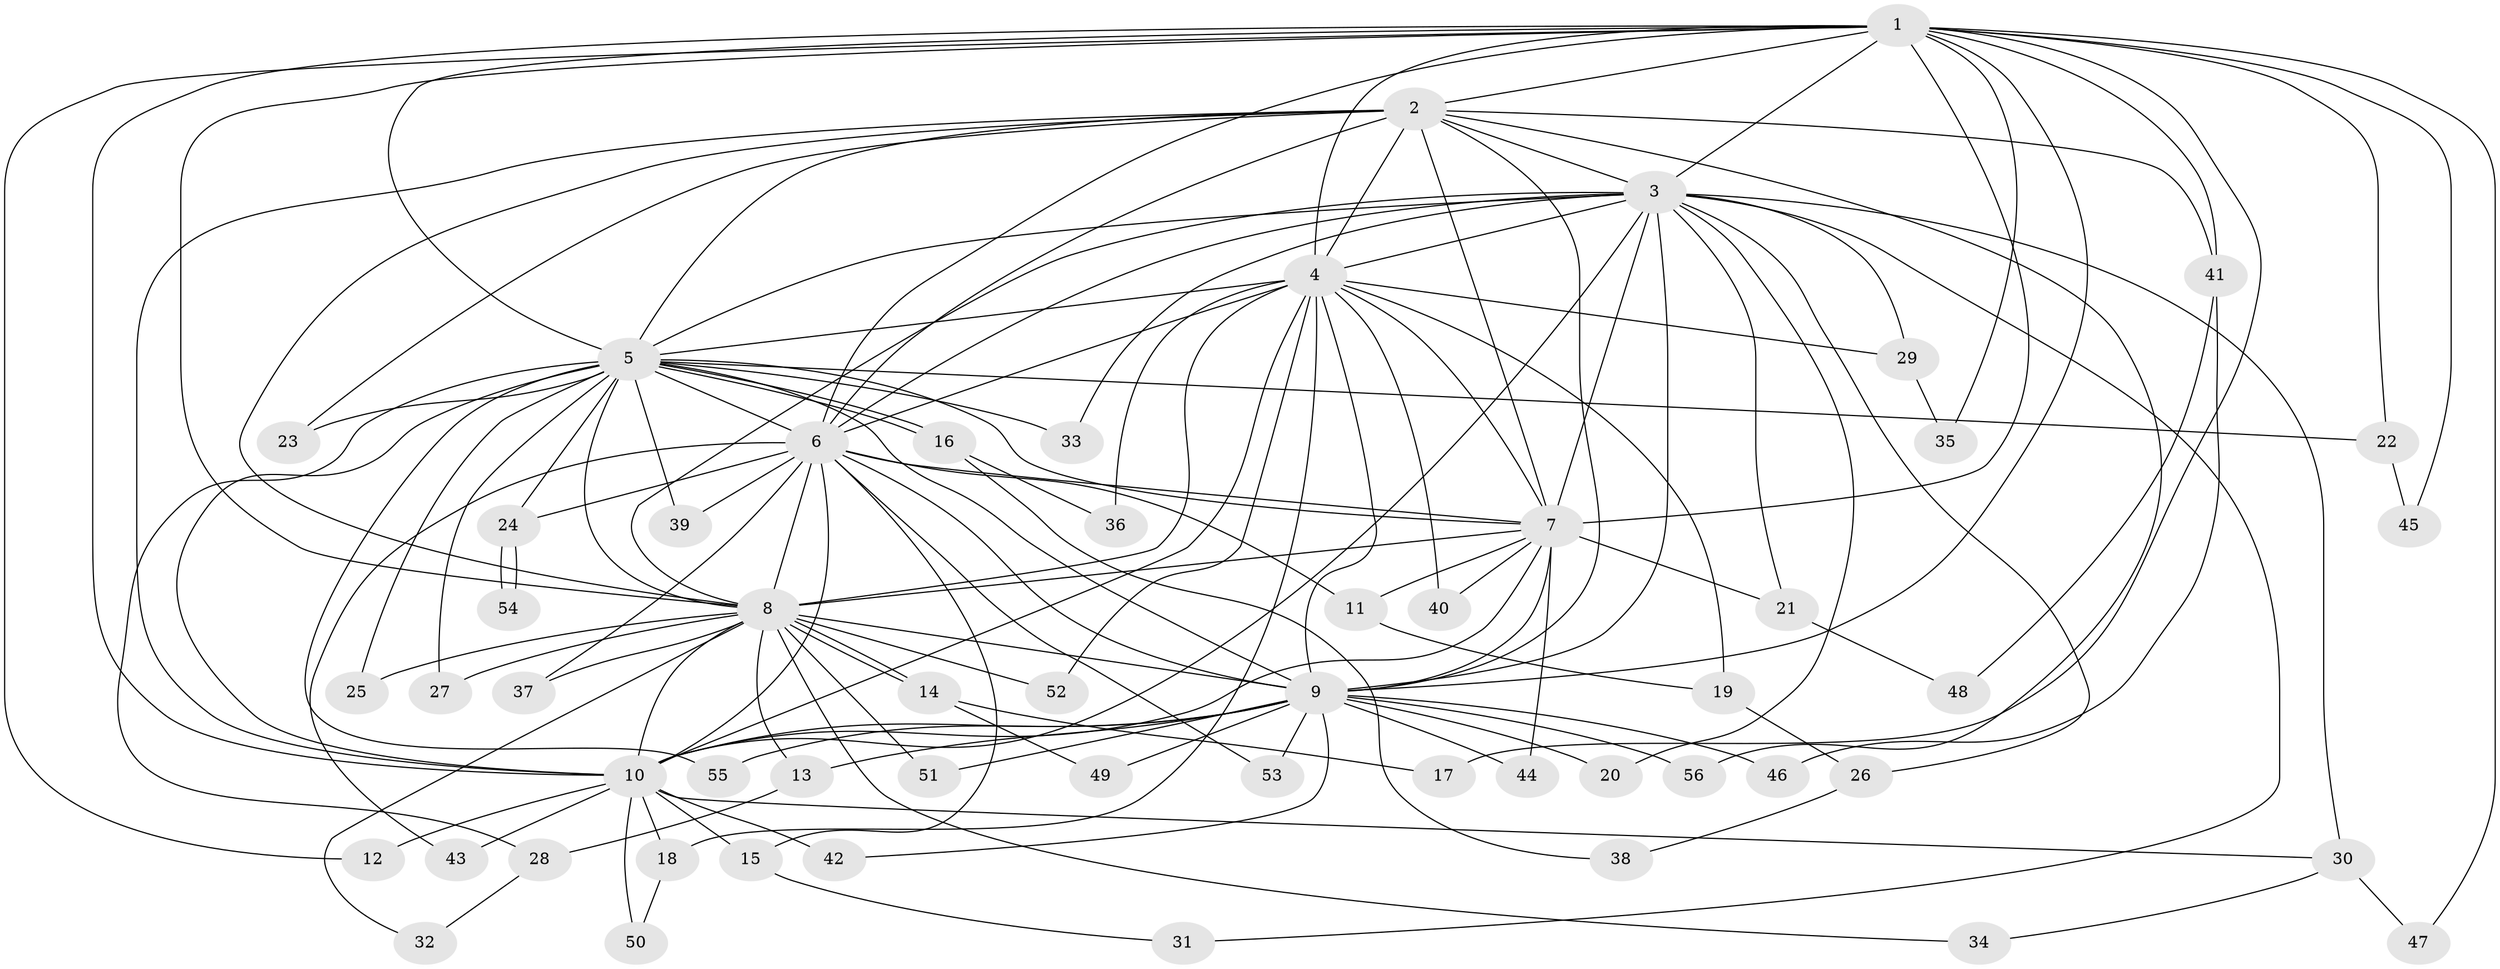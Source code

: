 // Generated by graph-tools (version 1.1) at 2025/01/03/09/25 03:01:32]
// undirected, 56 vertices, 137 edges
graph export_dot {
graph [start="1"]
  node [color=gray90,style=filled];
  1;
  2;
  3;
  4;
  5;
  6;
  7;
  8;
  9;
  10;
  11;
  12;
  13;
  14;
  15;
  16;
  17;
  18;
  19;
  20;
  21;
  22;
  23;
  24;
  25;
  26;
  27;
  28;
  29;
  30;
  31;
  32;
  33;
  34;
  35;
  36;
  37;
  38;
  39;
  40;
  41;
  42;
  43;
  44;
  45;
  46;
  47;
  48;
  49;
  50;
  51;
  52;
  53;
  54;
  55;
  56;
  1 -- 2;
  1 -- 3;
  1 -- 4;
  1 -- 5;
  1 -- 6;
  1 -- 7;
  1 -- 8;
  1 -- 9;
  1 -- 10;
  1 -- 12;
  1 -- 17;
  1 -- 22;
  1 -- 35;
  1 -- 41;
  1 -- 45;
  1 -- 47;
  2 -- 3;
  2 -- 4;
  2 -- 5;
  2 -- 6;
  2 -- 7;
  2 -- 8;
  2 -- 9;
  2 -- 10;
  2 -- 23;
  2 -- 41;
  2 -- 56;
  3 -- 4;
  3 -- 5;
  3 -- 6;
  3 -- 7;
  3 -- 8;
  3 -- 9;
  3 -- 10;
  3 -- 20;
  3 -- 21;
  3 -- 26;
  3 -- 29;
  3 -- 30;
  3 -- 31;
  3 -- 33;
  4 -- 5;
  4 -- 6;
  4 -- 7;
  4 -- 8;
  4 -- 9;
  4 -- 10;
  4 -- 18;
  4 -- 19;
  4 -- 29;
  4 -- 36;
  4 -- 40;
  4 -- 52;
  5 -- 6;
  5 -- 7;
  5 -- 8;
  5 -- 9;
  5 -- 10;
  5 -- 16;
  5 -- 16;
  5 -- 22;
  5 -- 23;
  5 -- 24;
  5 -- 25;
  5 -- 27;
  5 -- 28;
  5 -- 33;
  5 -- 39;
  5 -- 55;
  6 -- 7;
  6 -- 8;
  6 -- 9;
  6 -- 10;
  6 -- 11;
  6 -- 15;
  6 -- 24;
  6 -- 37;
  6 -- 39;
  6 -- 43;
  6 -- 53;
  7 -- 8;
  7 -- 9;
  7 -- 10;
  7 -- 11;
  7 -- 21;
  7 -- 40;
  7 -- 44;
  8 -- 9;
  8 -- 10;
  8 -- 13;
  8 -- 14;
  8 -- 14;
  8 -- 25;
  8 -- 27;
  8 -- 32;
  8 -- 34;
  8 -- 37;
  8 -- 51;
  8 -- 52;
  9 -- 10;
  9 -- 13;
  9 -- 20;
  9 -- 42;
  9 -- 44;
  9 -- 46;
  9 -- 49;
  9 -- 51;
  9 -- 53;
  9 -- 55;
  9 -- 56;
  10 -- 12;
  10 -- 15;
  10 -- 18;
  10 -- 30;
  10 -- 42;
  10 -- 43;
  10 -- 50;
  11 -- 19;
  13 -- 28;
  14 -- 17;
  14 -- 49;
  15 -- 31;
  16 -- 36;
  16 -- 38;
  18 -- 50;
  19 -- 26;
  21 -- 48;
  22 -- 45;
  24 -- 54;
  24 -- 54;
  26 -- 38;
  28 -- 32;
  29 -- 35;
  30 -- 34;
  30 -- 47;
  41 -- 46;
  41 -- 48;
}
